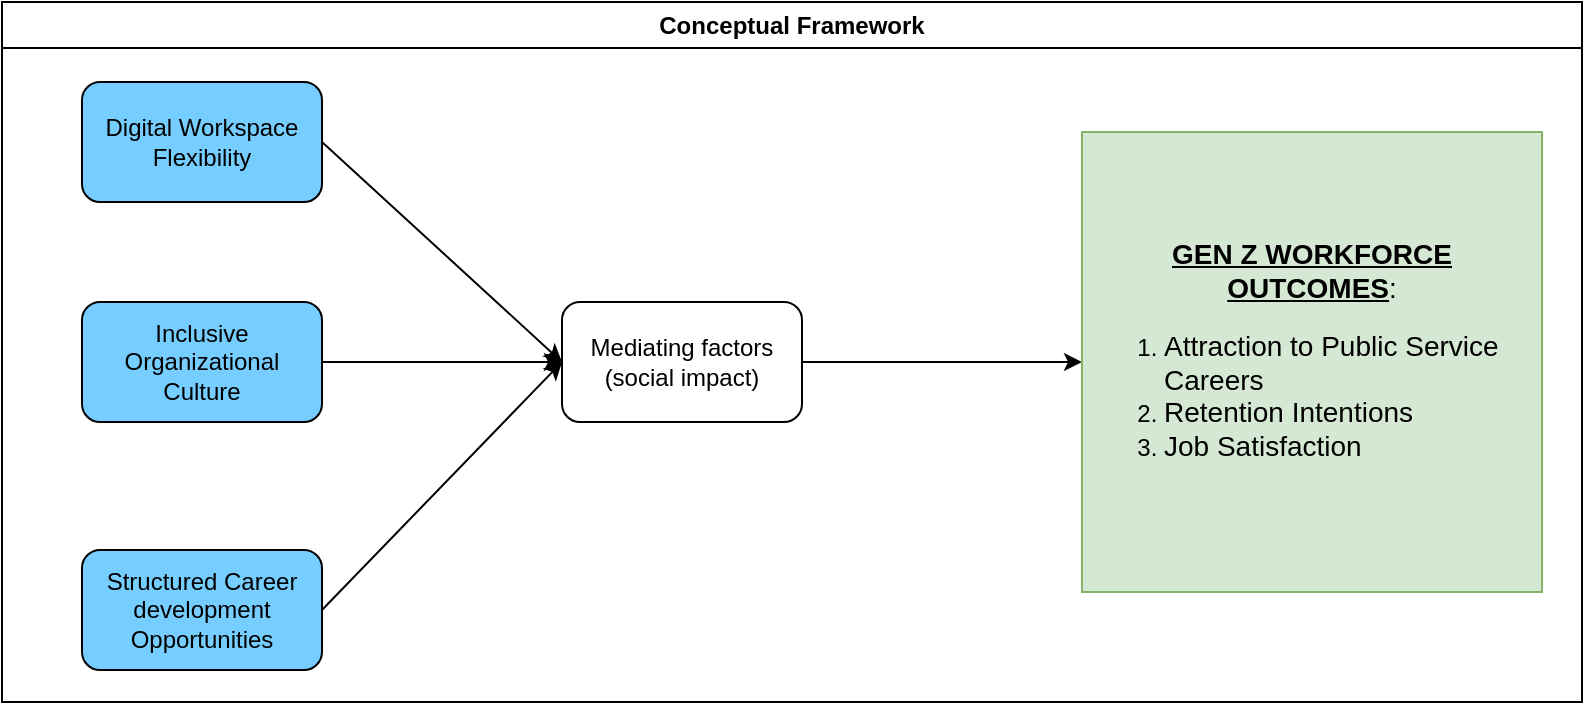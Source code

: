 <mxfile version="28.1.1">
  <diagram name="Page-1" id="jhgJt_G7YFyB41-Mo6Ic">
    <mxGraphModel dx="1042" dy="510" grid="1" gridSize="10" guides="1" tooltips="1" connect="1" arrows="1" fold="1" page="1" pageScale="1" pageWidth="1169" pageHeight="827" math="0" shadow="0">
      <root>
        <mxCell id="0" />
        <mxCell id="1" parent="0" />
        <mxCell id="HTjFdAjGfD-o40c4ycTg-1" value="Digital Workspace Flexibility" style="rounded=1;whiteSpace=wrap;html=1;fillColor=#75CEFF;" vertex="1" parent="1">
          <mxGeometry x="250" y="120" width="120" height="60" as="geometry" />
        </mxCell>
        <mxCell id="HTjFdAjGfD-o40c4ycTg-11" value="" style="edgeStyle=orthogonalEdgeStyle;rounded=0;orthogonalLoop=1;jettySize=auto;html=1;entryX=0;entryY=0.5;entryDx=0;entryDy=0;" edge="1" parent="1" source="HTjFdAjGfD-o40c4ycTg-2" target="HTjFdAjGfD-o40c4ycTg-4">
          <mxGeometry relative="1" as="geometry">
            <mxPoint x="450" y="260" as="targetPoint" />
          </mxGeometry>
        </mxCell>
        <mxCell id="HTjFdAjGfD-o40c4ycTg-2" value="Inclusive Organizational Culture" style="rounded=1;whiteSpace=wrap;html=1;fillColor=#75CEFF;" vertex="1" parent="1">
          <mxGeometry x="250" y="230" width="120" height="60" as="geometry" />
        </mxCell>
        <mxCell id="HTjFdAjGfD-o40c4ycTg-3" value="Structured Career development Opportunities" style="rounded=1;whiteSpace=wrap;html=1;fillColor=#75CEFF;" vertex="1" parent="1">
          <mxGeometry x="250" y="354" width="120" height="60" as="geometry" />
        </mxCell>
        <mxCell id="HTjFdAjGfD-o40c4ycTg-7" value="" style="edgeStyle=orthogonalEdgeStyle;rounded=0;orthogonalLoop=1;jettySize=auto;html=1;entryX=0;entryY=0.5;entryDx=0;entryDy=0;" edge="1" parent="1" source="HTjFdAjGfD-o40c4ycTg-4" target="HTjFdAjGfD-o40c4ycTg-5">
          <mxGeometry relative="1" as="geometry">
            <mxPoint x="690" y="260" as="targetPoint" />
          </mxGeometry>
        </mxCell>
        <mxCell id="HTjFdAjGfD-o40c4ycTg-4" value="Mediating factors (social impact)" style="rounded=1;whiteSpace=wrap;html=1;" vertex="1" parent="1">
          <mxGeometry x="490" y="230" width="120" height="60" as="geometry" />
        </mxCell>
        <mxCell id="HTjFdAjGfD-o40c4ycTg-5" value="&lt;div&gt;&lt;font style=&quot;font-size: 14px;&quot;&gt;&lt;b&gt;&lt;u&gt;GEN Z WORKFORCE OUTCOMES&lt;/u&gt;&lt;/b&gt;:&lt;/font&gt;&lt;/div&gt;&lt;div align=&quot;left&quot;&gt;&lt;ol&gt;&lt;li&gt;&lt;font style=&quot;font-size: 14px;&quot;&gt;Attraction to Public Service Careers&lt;/font&gt;&lt;/li&gt;&lt;li&gt;&lt;font style=&quot;font-size: 14px;&quot;&gt;Retention Intentions&lt;/font&gt;&lt;/li&gt;&lt;li&gt;&lt;font style=&quot;font-size: 14px;&quot;&gt;Job Satisfaction&lt;/font&gt;&lt;/li&gt;&lt;/ol&gt;&lt;/div&gt;" style="whiteSpace=wrap;html=1;aspect=fixed;fillColor=#d5e8d4;strokeColor=#82b366;" vertex="1" parent="1">
          <mxGeometry x="750" y="145" width="230" height="230" as="geometry" />
        </mxCell>
        <mxCell id="HTjFdAjGfD-o40c4ycTg-14" value="" style="endArrow=classic;html=1;rounded=0;exitX=1;exitY=0.5;exitDx=0;exitDy=0;entryX=0;entryY=0.5;entryDx=0;entryDy=0;" edge="1" parent="1" source="HTjFdAjGfD-o40c4ycTg-1" target="HTjFdAjGfD-o40c4ycTg-4">
          <mxGeometry width="50" height="50" relative="1" as="geometry">
            <mxPoint x="510" y="300" as="sourcePoint" />
            <mxPoint x="560" y="250" as="targetPoint" />
          </mxGeometry>
        </mxCell>
        <mxCell id="HTjFdAjGfD-o40c4ycTg-15" value="" style="endArrow=classic;html=1;rounded=0;exitX=1;exitY=0.5;exitDx=0;exitDy=0;entryX=0;entryY=0.5;entryDx=0;entryDy=0;" edge="1" parent="1" source="HTjFdAjGfD-o40c4ycTg-3" target="HTjFdAjGfD-o40c4ycTg-4">
          <mxGeometry width="50" height="50" relative="1" as="geometry">
            <mxPoint x="510" y="300" as="sourcePoint" />
            <mxPoint x="560" y="250" as="targetPoint" />
          </mxGeometry>
        </mxCell>
        <mxCell id="HTjFdAjGfD-o40c4ycTg-17" value="Conceptual Framework" style="swimlane;whiteSpace=wrap;html=1;" vertex="1" parent="1">
          <mxGeometry x="210" y="80" width="790" height="350" as="geometry" />
        </mxCell>
      </root>
    </mxGraphModel>
  </diagram>
</mxfile>
